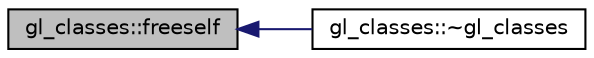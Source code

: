 digraph "gl_classes::freeself"
{
  edge [fontname="Helvetica",fontsize="10",labelfontname="Helvetica",labelfontsize="10"];
  node [fontname="Helvetica",fontsize="10",shape=record];
  rankdir="LR";
  Node127 [label="gl_classes::freeself",height=0.2,width=0.4,color="black", fillcolor="grey75", style="filled", fontcolor="black"];
  Node127 -> Node128 [dir="back",color="midnightblue",fontsize="10",style="solid",fontname="Helvetica"];
  Node128 [label="gl_classes::~gl_classes",height=0.2,width=0.4,color="black", fillcolor="white", style="filled",URL="$d6/dab/classgl__classes.html#a1650b4f7e735662108e163ba7ca13e9f"];
}
